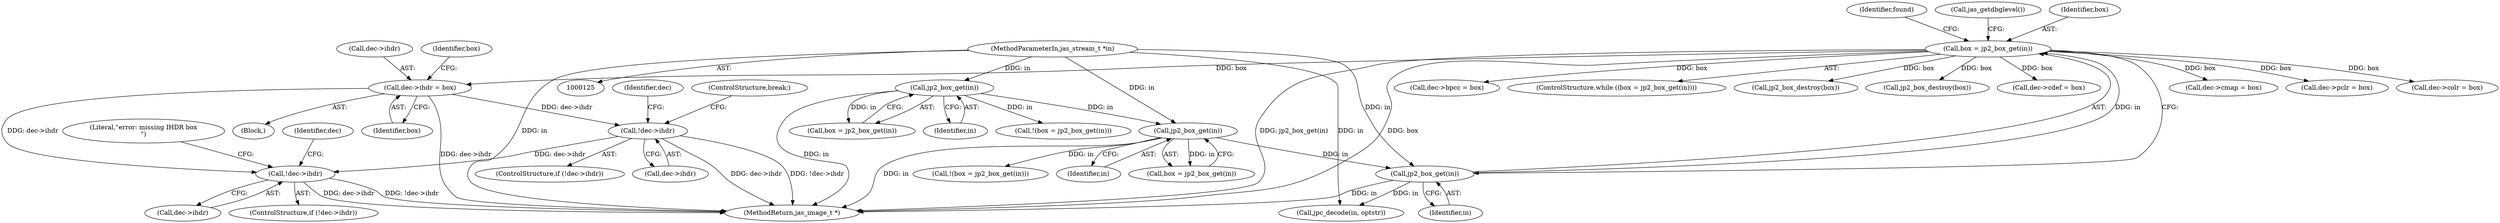 digraph "0_jasper_e24bdc716c3327b067c551bc6cfb97fd2370358d_0@pointer" {
"1000258" [label="(Call,!dec->ihdr)"];
"1000263" [label="(Call,dec->ihdr = box)"];
"1000229" [label="(Call,box = jp2_box_get(in))"];
"1000231" [label="(Call,jp2_box_get(in))"];
"1000206" [label="(Call,jp2_box_get(in))"];
"1000167" [label="(Call,jp2_box_get(in))"];
"1000126" [label="(MethodParameterIn,jas_stream_t *in)"];
"1000385" [label="(Call,!dec->ihdr)"];
"1000204" [label="(Call,box = jp2_box_get(in))"];
"1000311" [label="(Call,dec->pclr = box)"];
"1000164" [label="(Call,!(box = jp2_box_get(in)))"];
"1000257" [label="(ControlStructure,if (!dec->ihdr))"];
"1000165" [label="(Call,box = jp2_box_get(in))"];
"1000229" [label="(Call,box = jp2_box_get(in))"];
"1000343" [label="(Call,dec->colr = box)"];
"1000203" [label="(Call,!(box = jp2_box_get(in)))"];
"1000258" [label="(Call,!dec->ihdr)"];
"1000262" [label="(Block,)"];
"1000366" [label="(Identifier,found)"];
"1000236" [label="(Call,jas_getdbglevel())"];
"1000271" [label="(ControlStructure,break;)"];
"1000279" [label="(Call,dec->bpcc = box)"];
"1000269" [label="(Identifier,box)"];
"1000228" [label="(ControlStructure,while ((box = jp2_box_get(in))))"];
"1000384" [label="(ControlStructure,if (!dec->ihdr))"];
"1000267" [label="(Identifier,box)"];
"1000265" [label="(Identifier,dec)"];
"1000355" [label="(Call,jp2_box_destroy(box))"];
"1001256" [label="(Call,jp2_box_destroy(box))"];
"1000399" [label="(Identifier,dec)"];
"1000207" [label="(Identifier,in)"];
"1001265" [label="(MethodReturn,jas_image_t *)"];
"1000167" [label="(Call,jp2_box_get(in))"];
"1000295" [label="(Call,dec->cdef = box)"];
"1000126" [label="(MethodParameterIn,jas_stream_t *in)"];
"1000377" [label="(Call,jpc_decode(in, optstr))"];
"1000263" [label="(Call,dec->ihdr = box)"];
"1000231" [label="(Call,jp2_box_get(in))"];
"1000259" [label="(Call,dec->ihdr)"];
"1000264" [label="(Call,dec->ihdr)"];
"1000386" [label="(Call,dec->ihdr)"];
"1000385" [label="(Call,!dec->ihdr)"];
"1000206" [label="(Call,jp2_box_get(in))"];
"1000391" [label="(Literal,\"error: missing IHDR box\n\")"];
"1000230" [label="(Identifier,box)"];
"1000168" [label="(Identifier,in)"];
"1000327" [label="(Call,dec->cmap = box)"];
"1000232" [label="(Identifier,in)"];
"1000258" -> "1000257"  [label="AST: "];
"1000258" -> "1000259"  [label="CFG: "];
"1000259" -> "1000258"  [label="AST: "];
"1000265" -> "1000258"  [label="CFG: "];
"1000271" -> "1000258"  [label="CFG: "];
"1000258" -> "1001265"  [label="DDG: dec->ihdr"];
"1000258" -> "1001265"  [label="DDG: !dec->ihdr"];
"1000263" -> "1000258"  [label="DDG: dec->ihdr"];
"1000258" -> "1000385"  [label="DDG: dec->ihdr"];
"1000263" -> "1000262"  [label="AST: "];
"1000263" -> "1000267"  [label="CFG: "];
"1000264" -> "1000263"  [label="AST: "];
"1000267" -> "1000263"  [label="AST: "];
"1000269" -> "1000263"  [label="CFG: "];
"1000263" -> "1001265"  [label="DDG: dec->ihdr"];
"1000229" -> "1000263"  [label="DDG: box"];
"1000263" -> "1000385"  [label="DDG: dec->ihdr"];
"1000229" -> "1000228"  [label="AST: "];
"1000229" -> "1000231"  [label="CFG: "];
"1000230" -> "1000229"  [label="AST: "];
"1000231" -> "1000229"  [label="AST: "];
"1000236" -> "1000229"  [label="CFG: "];
"1000366" -> "1000229"  [label="CFG: "];
"1000229" -> "1001265"  [label="DDG: jp2_box_get(in)"];
"1000229" -> "1001265"  [label="DDG: box"];
"1000231" -> "1000229"  [label="DDG: in"];
"1000229" -> "1000279"  [label="DDG: box"];
"1000229" -> "1000295"  [label="DDG: box"];
"1000229" -> "1000311"  [label="DDG: box"];
"1000229" -> "1000327"  [label="DDG: box"];
"1000229" -> "1000343"  [label="DDG: box"];
"1000229" -> "1000355"  [label="DDG: box"];
"1000229" -> "1001256"  [label="DDG: box"];
"1000231" -> "1000232"  [label="CFG: "];
"1000232" -> "1000231"  [label="AST: "];
"1000231" -> "1001265"  [label="DDG: in"];
"1000206" -> "1000231"  [label="DDG: in"];
"1000126" -> "1000231"  [label="DDG: in"];
"1000231" -> "1000377"  [label="DDG: in"];
"1000206" -> "1000204"  [label="AST: "];
"1000206" -> "1000207"  [label="CFG: "];
"1000207" -> "1000206"  [label="AST: "];
"1000204" -> "1000206"  [label="CFG: "];
"1000206" -> "1001265"  [label="DDG: in"];
"1000206" -> "1000203"  [label="DDG: in"];
"1000206" -> "1000204"  [label="DDG: in"];
"1000167" -> "1000206"  [label="DDG: in"];
"1000126" -> "1000206"  [label="DDG: in"];
"1000167" -> "1000165"  [label="AST: "];
"1000167" -> "1000168"  [label="CFG: "];
"1000168" -> "1000167"  [label="AST: "];
"1000165" -> "1000167"  [label="CFG: "];
"1000167" -> "1001265"  [label="DDG: in"];
"1000167" -> "1000164"  [label="DDG: in"];
"1000167" -> "1000165"  [label="DDG: in"];
"1000126" -> "1000167"  [label="DDG: in"];
"1000126" -> "1000125"  [label="AST: "];
"1000126" -> "1001265"  [label="DDG: in"];
"1000126" -> "1000377"  [label="DDG: in"];
"1000385" -> "1000384"  [label="AST: "];
"1000385" -> "1000386"  [label="CFG: "];
"1000386" -> "1000385"  [label="AST: "];
"1000391" -> "1000385"  [label="CFG: "];
"1000399" -> "1000385"  [label="CFG: "];
"1000385" -> "1001265"  [label="DDG: dec->ihdr"];
"1000385" -> "1001265"  [label="DDG: !dec->ihdr"];
}
